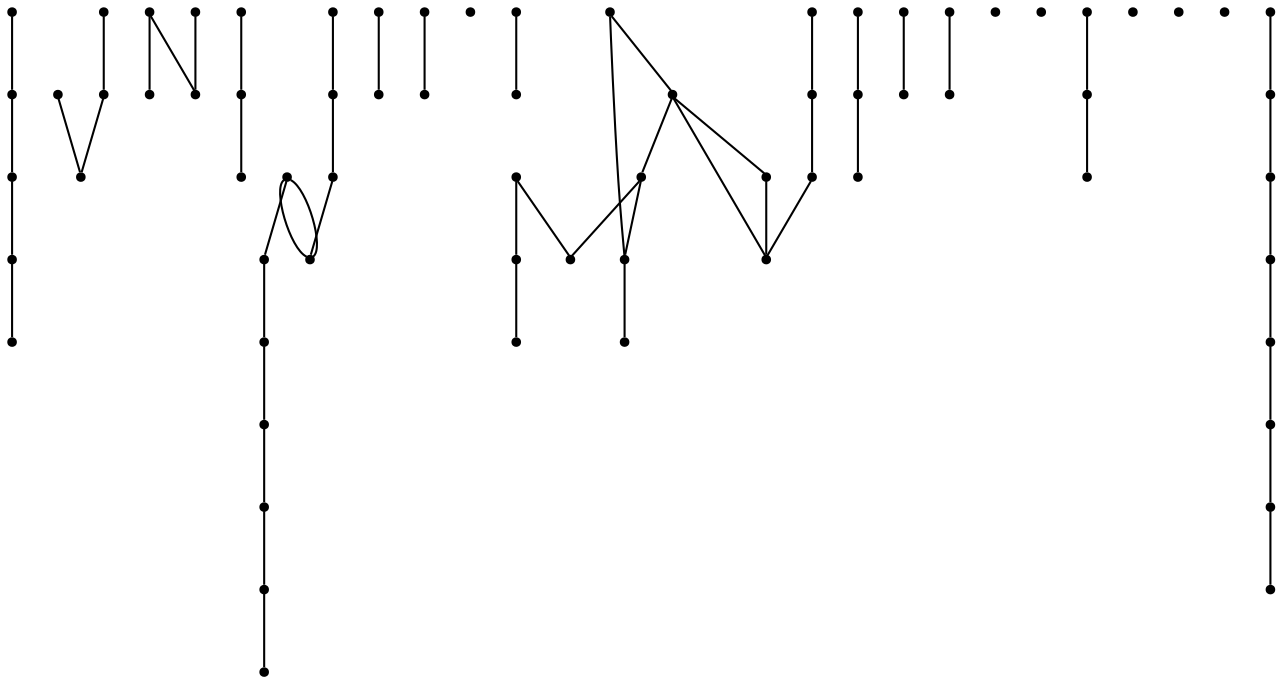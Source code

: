 graph {
  node [shape=point,comment="{\"directed\":false,\"doi\":\"10.1007/978-3-030-92931-2_11\",\"figure\":\"13 (8)\"}"]

  v0 [pos="667.8292811431829,1029.7108221895435"]
  v1 [pos="667.8292811431829,1057.7276628349819"]
  v2 [pos="667.8292811431829,1076.4053870315718"]
  v3 [pos="667.8292811431829,1104.4219733264567"]
  v4 [pos="667.8292811431829,1123.0995703477697"]
  v5 [pos="639.8121289228601,1004.0279022231991"]
  v6 [pos="639.8121289228601,1022.705626419789"]
  v7 [pos="639.8121289228601,1060.0612019882456"]
  v8 [pos="639.8121289228601,1078.7389261848355"]
  v9 [pos="635.142863205512,1151.1161566426545"]
  v10 [pos="621.1341758156195,994.6890401249043"]
  v11 [pos="621.1341758156195,1022.705626419789"]
  v12 [pos="616.4649100982713,1060.0610748129689"]
  v13 [pos="611.7954218214612,1041.383350616379"]
  v14 [pos="602.4561591199613,1151.1161566426545"]
  v15 [pos="597.7869569910308,1090.4134258284607"]
  v16 [pos="579.1088767069548,1113.7607082494746"]
  v17 [pos="565.0961196583298,1090.4134258284607"]
  v18 [pos="555.7614353229042,1029.7108221895435"]
  v19 [pos="555.7614353229042,1048.3885463861334"]
  v20 [pos="546.4181029626716,1090.4134258284607"]
  v21 [pos="509.0662823040275,1029.7108221895435"]
  v22 [pos="513.7318598931492,1090.4134258284607"]
  v23 [pos="513.7317963047315,1113.7607082494746"]
  v24 [pos="509.0662823040275,1048.3885463861334"]
  v25 [pos="499.72334737140557,1132.4384324460648"]
  v26 [pos="499.72334737140557,1151.1161566426545"]
  v27 [pos="485.71486664387066,1197.8146639182623"]
  v28 [pos="476.37589009025044,1090.4134258284607"]
  v29 [pos="471.70641771054466,1127.7710997889837"]
  v30 [pos="471.70641771054466,1146.4488239855737"]
  v31 [pos="471.7063859163359,1109.0933755923938"]
  v32 [pos="471.7063859163359,1174.4654102804584"]
  v33 [pos="453.0281943525289,985.3501780266092"]
  v34 [pos="434.3502412452883,1174.4654102804584"]
  v35 [pos="453.0281943525289,1004.0279022231991"]
  v36 [pos="453.0281943525289,1022.705626419789"]
  v37 [pos="434.3502412452883,1113.7607082494746"]
  v38 [pos="434.3502412452883,1155.7876860838685"]
  v39 [pos="439.01992028735157,1197.8146639182623"]
  v40 [pos="429.6809437337313,1090.4134258284607"]
  v41 [pos="406.33348645257615,1188.4737034279008"]
  v42 [pos="396.9942714423895,1029.7108221895435"]
  v43 [pos="401.6639822786616,1113.7607082494746"]
  v44 [pos="406.33348645257615,1141.7772945443596"]
  v45 [pos="406.33348645257615,1160.4550823285879"]
  v46 [pos="396.99007460682145,1090.4134258284607"]
  v47 [pos="396.9942714423895,1048.3885463861334"]
  v48 [pos="350.29935688007924,1029.7108221895435"]
  v49 [pos="350.2951600445112,1090.4134258284607"]
  v50 [pos="350.29935688007924,1048.3885463861334"]
  v51 [pos="345.6258625329541,1113.7607082494746"]
  v52 [pos="331.6172069372706,1090.4134258284607"]
  v53 [pos="312.93925383003005,1090.4134258284607"]
  v54 [pos="294.2613325169983,1090.4134258284607"]
  v55 [pos="294.26130072278954,985.3503052018859"]
  v56 [pos="298.93094797064384,1151.1161566426545"]
  v57 [pos="294.26126892858065,1022.7057535950657"]
  v58 [pos="294.26126892858065,1041.383350616379"]
  v59 [pos="275.5833158213401,994.689167300181"]
  v60 [pos="275.58328402713124,1022.705626419789"]
  v61 [pos="280.25302665761217,1060.0613291635223"]
  v62 [pos="266.24450618731623,1078.7389261848355"]
  v63 [pos="256.90530707423403,1151.1161566426545"]
  v64 [pos="238.22732217278462,1029.7108221895435"]
  v65 [pos="238.22732217278462,1141.777358131998"]
  v66 [pos="238.22732217278462,1048.3885463861334"]
  v67 [pos="238.22732217278462,1067.0662705827233"]
  v68 [pos="238.22732217278462,1085.74412195459"]
  v69 [pos="238.22732217278462,1104.4218461511798"]
  v70 [pos="238.22732217278462,1123.0995703477697"]

  v70 -- v65 [id="-4",pos="238.22732217278462,1123.0995703477697 238.22732217278462,1141.777358131998 238.22732217278462,1141.777358131998 238.22732217278462,1141.777358131998"]
  v69 -- v70 [id="-6",pos="238.22732217278462,1104.4218461511798 238.22732217278462,1123.0995703477697 238.22732217278462,1123.0995703477697 238.22732217278462,1123.0995703477697"]
  v68 -- v69 [id="-8",pos="238.22732217278462,1085.74412195459 238.22732217278462,1104.4218461511798 238.22732217278462,1104.4218461511798 238.22732217278462,1104.4218461511798"]
  v67 -- v68 [id="-10",pos="238.22732217278462,1067.0662705827233 238.22732217278462,1085.74412195459 238.22732217278462,1085.74412195459 238.22732217278462,1085.74412195459"]
  v66 -- v67 [id="-12",pos="238.22732217278462,1048.3885463861334 238.22732217278462,1067.0662705827233 238.22732217278462,1067.0662705827233 238.22732217278462,1067.0662705827233"]
  v64 -- v66 [id="-14",pos="238.22732217278462,1029.7108221895435 238.22732217278462,1048.3885463861334 238.22732217278462,1048.3885463861334 238.22732217278462,1048.3885463861334"]
  v65 -- v63 [id="-17",pos="238.22732217278462,1141.777358131998 256.90530707423403,1151.1161566426545 256.90530707423403,1151.1161566426545 256.90530707423403,1151.1161566426545"]
  v60 -- v57 [id="-34",pos="275.58328402713124,1022.705626419789 294.26126892858065,1022.7057535950657 294.26126892858065,1022.7057535950657 294.26126892858065,1022.7057535950657"]
  v57 -- v58 [id="-41",pos="294.26126892858065,1022.7057535950657 294.26126892858065,1041.383350616379 294.26126892858065,1041.383350616379 294.26126892858065,1041.383350616379"]
  v54 -- v53 [id="-48",pos="294.2613325169983,1090.4134258284607 312.93925383003005,1090.4134258284607 312.93925383003005,1090.4134258284607 312.93925383003005,1090.4134258284607"]
  v1 -- v2 [id="-49",pos="667.8292811431829,1057.7276628349819 667.8292811431829,1076.4053870315718 667.8292811431829,1076.4053870315718 667.8292811431829,1076.4053870315718"]
  v3 -- v4 [id="-55",pos="667.8292811431829,1104.4219733264567 667.8292811431829,1123.0995703477697 667.8292811431829,1123.0995703477697 667.8292811431829,1123.0995703477697"]
  v53 -- v52 [id="-56",pos="312.93925383003005,1090.4134258284607 331.6172069372706,1090.4134258284607 331.6172069372706,1090.4134258284607 331.6172069372706,1090.4134258284607"]
  v52 -- v49 [id="-60",pos="331.6172069372706,1090.4134258284607 350.2951600445112,1090.4134258284607 350.2951600445112,1090.4134258284607 350.2951600445112,1090.4134258284607"]
  v48 -- v50 [id="-65",pos="350.29935688007924,1029.7108221895435 350.29935688007924,1048.3885463861334 350.29935688007924,1048.3885463861334 350.29935688007924,1048.3885463861334"]
  v5 -- v6 [id="-74",pos="639.8121289228601,1004.0279022231991 639.8121289228601,1022.705626419789 639.8121289228601,1022.705626419789 639.8121289228601,1022.705626419789"]
  v42 -- v47 [id="-79",pos="396.9942714423895,1029.7108221895435 396.9942714423895,1048.3885463861334 396.9942714423895,1048.3885463861334 396.9942714423895,1048.3885463861334"]
  v44 -- v45 [id="-89",pos="406.33348645257615,1141.7772945443596 406.33348645257615,1160.4550823285879 406.33348645257615,1160.4550823285879 406.33348645257615,1160.4550823285879"]
  v7 -- v8 [id="-97",pos="639.8121289228601,1060.0612019882456 639.8121289228601,1078.7389261848355 639.8121289228601,1078.7389261848355 639.8121289228601,1078.7389261848355"]
  v38 -- v34 [id="-105",pos="434.3502412452883,1155.7876860838685 434.3502412452883,1174.4654102804584 434.3502412452883,1174.4654102804584 434.3502412452883,1174.4654102804584"]
  v37 -- v38 [id="-108",pos="434.3502412452883,1113.7607082494746 434.3502412452883,1155.7876860838685 434.3502412452883,1155.7876860838685 434.3502412452883,1155.7876860838685"]
  v34 -- v32 [id="-111",pos="434.3502412452883,1174.4654102804584 471.7063859163359,1174.4654102804584 471.7063859163359,1174.4654102804584 471.7063859163359,1174.4654102804584"]
  v38 -- v32 [id="-112",pos="434.3502412452883,1155.7876860838685 467.0368976395257,1160.457117133016 467.0368976395257,1160.457117133016 467.0368976395257,1160.457117133016 471.7063859163359,1174.4654102804584 471.7063859163359,1174.4654102804584 471.7063859163359,1174.4654102804584"]
  v10 -- v5 [id="-120",pos="621.1341758156195,994.6890401249043 639.8121289228601,1004.0279022231991 639.8121289228601,1004.0279022231991 639.8121289228601,1004.0279022231991"]
  v35 -- v36 [id="-123",pos="453.0281943525289,1004.0279022231991 453.0281943525289,1022.705626419789 453.0281943525289,1022.705626419789 453.0281943525289,1022.705626419789"]
  v33 -- v35 [id="-125",pos="453.0281943525289,985.3501780266092 453.0281943525289,1004.0279022231991 453.0281943525289,1004.0279022231991 453.0281943525289,1004.0279022231991"]
  v11 -- v6 [id="-129",pos="621.1341758156195,1022.705626419789 639.8121289228601,1022.705626419789 639.8121289228601,1022.705626419789 639.8121289228601,1022.705626419789"]
  v31 -- v29 [id="-136",pos="471.7063859163359,1109.0933755923938 471.70641771054466,1127.7710997889837 471.70641771054466,1127.7710997889837 471.70641771054466,1127.7710997889837"]
  v29 -- v30 [id="-141",pos="471.70641771054466,1127.7710997889837 471.70641771054466,1146.4488239855737 471.70641771054466,1146.4488239855737 471.70641771054466,1146.4488239855737"]
  v25 -- v26 [id="-154",pos="499.72334737140557,1132.4384324460648 499.72334737140557,1151.1161566426545 499.72334737140557,1151.1161566426545 499.72334737140557,1151.1161566426545"]
  v21 -- v24 [id="-162",pos="509.0662823040275,1029.7108221895435 509.0662823040275,1048.3885463861334 509.0662823040275,1048.3885463861334 509.0662823040275,1048.3885463861334"]
  v22 -- v20 [id="-165",pos="513.7318598931492,1090.4134258284607 523.0708205496651,1095.0849552696745 523.0708205496651,1095.0849552696745 523.0708205496651,1095.0849552696745 546.4181029626716,1090.4134258284607 546.4181029626716,1090.4134258284607 546.4181029626716,1090.4134258284607"]
  v20 -- v17 [id="-171",pos="546.4181029626716,1090.4134258284607 565.0961196583298,1090.4134258284607 565.0961196583298,1090.4134258284607 565.0961196583298,1090.4134258284607"]
  v18 -- v19 [id="-175",pos="555.7614353229042,1029.7108221895435 555.7614353229042,1048.3885463861334 555.7614353229042,1048.3885463861334 555.7614353229042,1048.3885463861334"]
  v13 -- v12 [id="-179",pos="611.7954218214612,1041.383350616379 616.4649100982713,1060.0610748129689 616.4649100982713,1060.0610748129689 616.4649100982713,1060.0610748129689"]
  v0 -- v1 [id="-28",pos="667.8292811431829,1029.7108221895435 667.8292811431829,1057.7276628349819 667.8292811431829,1057.7276628349819 667.8292811431829,1057.7276628349819"]
  v2 -- v3 [id="-51",pos="667.8292811431829,1076.4053870315718 667.8292811431829,1104.4219733264567 667.8292811431829,1104.4219733264567 667.8292811431829,1104.4219733264567"]
  v49 -- v46 [id="-68",pos="350.2951600445112,1090.4134258284607 364.30386333150796,1095.0849552696745 364.30386333150796,1095.0849552696745 364.30386333150796,1095.0849552696745 396.99007460682145,1090.4134258284607 396.99007460682145,1090.4134258284607 396.99007460682145,1090.4134258284607"]
  v46 -- v49 [id="-70",pos="396.99007460682145,1090.4134258284607 382.9818164387485,1085.7418963872467 382.9818164387485,1085.7418963872467 382.9818164387485,1085.7418963872467 350.2951600445112,1090.4134258284607 350.2951600445112,1090.4134258284607 350.2951600445112,1090.4134258284607"]
  v46 -- v40 [id="-83",pos="396.99007460682145,1090.4134258284607 429.6809437337313,1090.4134258284607 429.6809437337313,1090.4134258284607 429.6809437337313,1090.4134258284607"]
  v41 -- v45 [id="-86",pos="406.33348645257615,1188.4737034279008 406.33348645257615,1160.4550823285879 406.33348645257615,1160.4550823285879 406.33348645257615,1160.4550823285879"]
  v44 -- v43 [id="-91",pos="406.33348645257615,1141.7772945443596 401.6639822786616,1113.7607082494746 401.6639822786616,1113.7607082494746 401.6639822786616,1113.7607082494746"]
  v41 -- v39 [id="-95",pos="406.33348645257615,1188.4737034279008 439.01992028735157,1197.8146639182623 439.01992028735157,1197.8146639182623 439.01992028735157,1197.8146639182623"]
  v37 -- v43 [id="-101",pos="434.3502412452883,1113.7607082494746 401.6639822786616,1113.7607082494746 401.6639822786616,1113.7607082494746 401.6639822786616,1113.7607082494746"]
  v38 -- v44 [id="-114",pos="434.3502412452883,1155.7876860838685 406.33348645257615,1141.7772945443596 406.33348645257615,1141.7772945443596 406.33348645257615,1141.7772945443596"]
  v7 -- v12 [id="-130",pos="639.8121289228601,1060.0612019882456 616.4649100982713,1060.0610748129689 616.4649100982713,1060.0610748129689 616.4649100982713,1060.0610748129689"]
  v30 -- v32 [id="-140",pos="471.70641771054466,1146.4488239855737 471.7063859163359,1174.4654102804584 471.7063859163359,1174.4654102804584 471.7063859163359,1174.4654102804584"]
  v17 -- v15 [id="-181",pos="565.0961196583298,1090.4134258284607 597.7869569910308,1090.4134258284607 597.7869569910308,1090.4134258284607 597.7869569910308,1090.4134258284607"]
  v14 -- v9 [id="-185",pos="602.4561591199613,1151.1161566426545 635.142863205512,1151.1161566426545 635.142863205512,1151.1161566426545 635.142863205512,1151.1161566426545"]
  v43 -- v51 [id="-204",pos="401.6639822786616,1113.7607082494746 345.6258625329541,1113.7607082494746 345.6258625329541,1113.7607082494746 345.6258625329541,1113.7607082494746"]
  v40 -- v28 [id="-215",pos="429.6809437337313,1090.4134258284607 476.37589009025044,1090.4134258284607 476.37589009025044,1090.4134258284607 476.37589009025044,1090.4134258284607"]
  v39 -- v27 [id="-217",pos="439.01992028735157,1197.8146639182623 485.71486664387066,1197.8146639182623 485.71486664387066,1197.8146639182623 485.71486664387066,1197.8146639182623"]
  v28 -- v22 [id="-220",pos="476.37589009025044,1090.4134258284607 513.7318598931492,1090.4134258284607 513.7318598931492,1090.4134258284607 513.7318598931492,1090.4134258284607"]
  v16 -- v14 [id="-234",pos="579.1088767069548,1113.7607082494746 602.4561591199613,1151.1161566426545 602.4561591199613,1151.1161566426545 602.4561591199613,1151.1161566426545"]
}